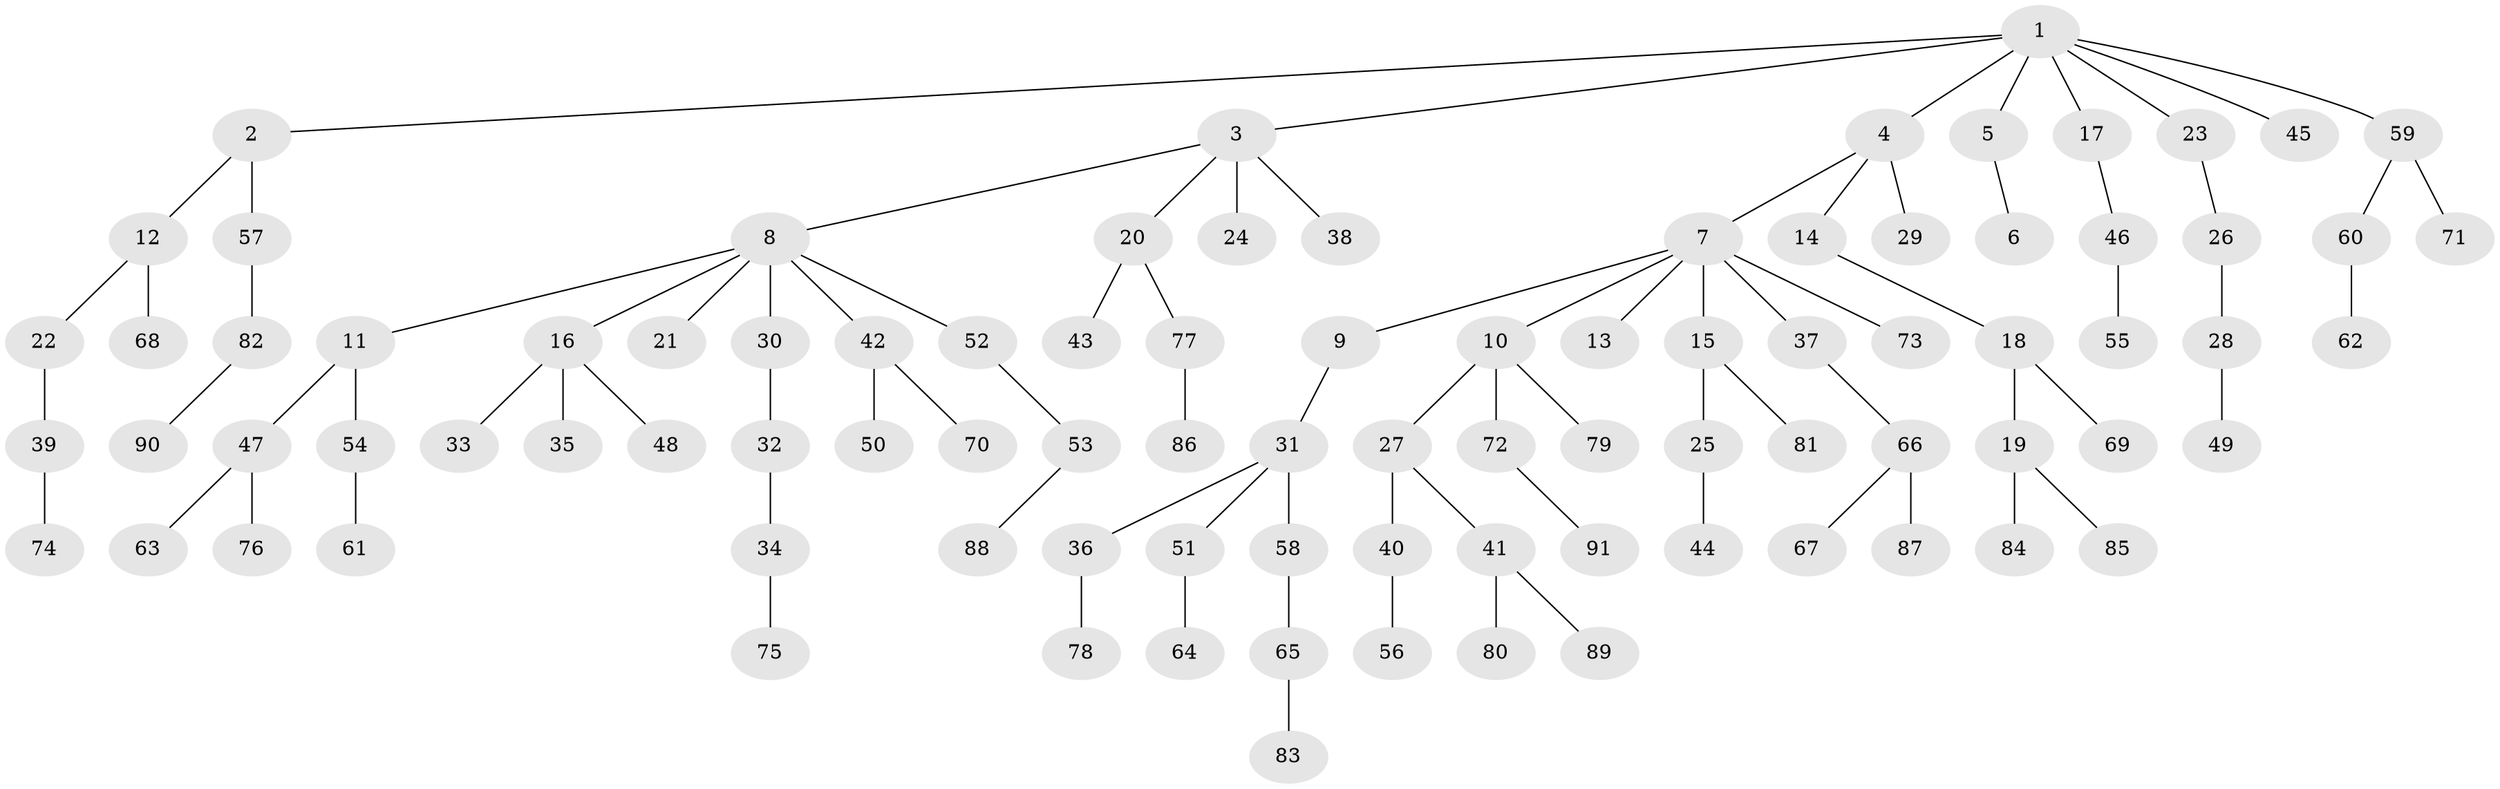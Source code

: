 // Generated by graph-tools (version 1.1) at 2025/15/03/09/25 04:15:25]
// undirected, 91 vertices, 90 edges
graph export_dot {
graph [start="1"]
  node [color=gray90,style=filled];
  1;
  2;
  3;
  4;
  5;
  6;
  7;
  8;
  9;
  10;
  11;
  12;
  13;
  14;
  15;
  16;
  17;
  18;
  19;
  20;
  21;
  22;
  23;
  24;
  25;
  26;
  27;
  28;
  29;
  30;
  31;
  32;
  33;
  34;
  35;
  36;
  37;
  38;
  39;
  40;
  41;
  42;
  43;
  44;
  45;
  46;
  47;
  48;
  49;
  50;
  51;
  52;
  53;
  54;
  55;
  56;
  57;
  58;
  59;
  60;
  61;
  62;
  63;
  64;
  65;
  66;
  67;
  68;
  69;
  70;
  71;
  72;
  73;
  74;
  75;
  76;
  77;
  78;
  79;
  80;
  81;
  82;
  83;
  84;
  85;
  86;
  87;
  88;
  89;
  90;
  91;
  1 -- 2;
  1 -- 3;
  1 -- 4;
  1 -- 5;
  1 -- 17;
  1 -- 23;
  1 -- 45;
  1 -- 59;
  2 -- 12;
  2 -- 57;
  3 -- 8;
  3 -- 20;
  3 -- 24;
  3 -- 38;
  4 -- 7;
  4 -- 14;
  4 -- 29;
  5 -- 6;
  7 -- 9;
  7 -- 10;
  7 -- 13;
  7 -- 15;
  7 -- 37;
  7 -- 73;
  8 -- 11;
  8 -- 16;
  8 -- 21;
  8 -- 30;
  8 -- 42;
  8 -- 52;
  9 -- 31;
  10 -- 27;
  10 -- 72;
  10 -- 79;
  11 -- 47;
  11 -- 54;
  12 -- 22;
  12 -- 68;
  14 -- 18;
  15 -- 25;
  15 -- 81;
  16 -- 33;
  16 -- 35;
  16 -- 48;
  17 -- 46;
  18 -- 19;
  18 -- 69;
  19 -- 84;
  19 -- 85;
  20 -- 43;
  20 -- 77;
  22 -- 39;
  23 -- 26;
  25 -- 44;
  26 -- 28;
  27 -- 40;
  27 -- 41;
  28 -- 49;
  30 -- 32;
  31 -- 36;
  31 -- 51;
  31 -- 58;
  32 -- 34;
  34 -- 75;
  36 -- 78;
  37 -- 66;
  39 -- 74;
  40 -- 56;
  41 -- 80;
  41 -- 89;
  42 -- 50;
  42 -- 70;
  46 -- 55;
  47 -- 63;
  47 -- 76;
  51 -- 64;
  52 -- 53;
  53 -- 88;
  54 -- 61;
  57 -- 82;
  58 -- 65;
  59 -- 60;
  59 -- 71;
  60 -- 62;
  65 -- 83;
  66 -- 67;
  66 -- 87;
  72 -- 91;
  77 -- 86;
  82 -- 90;
}
